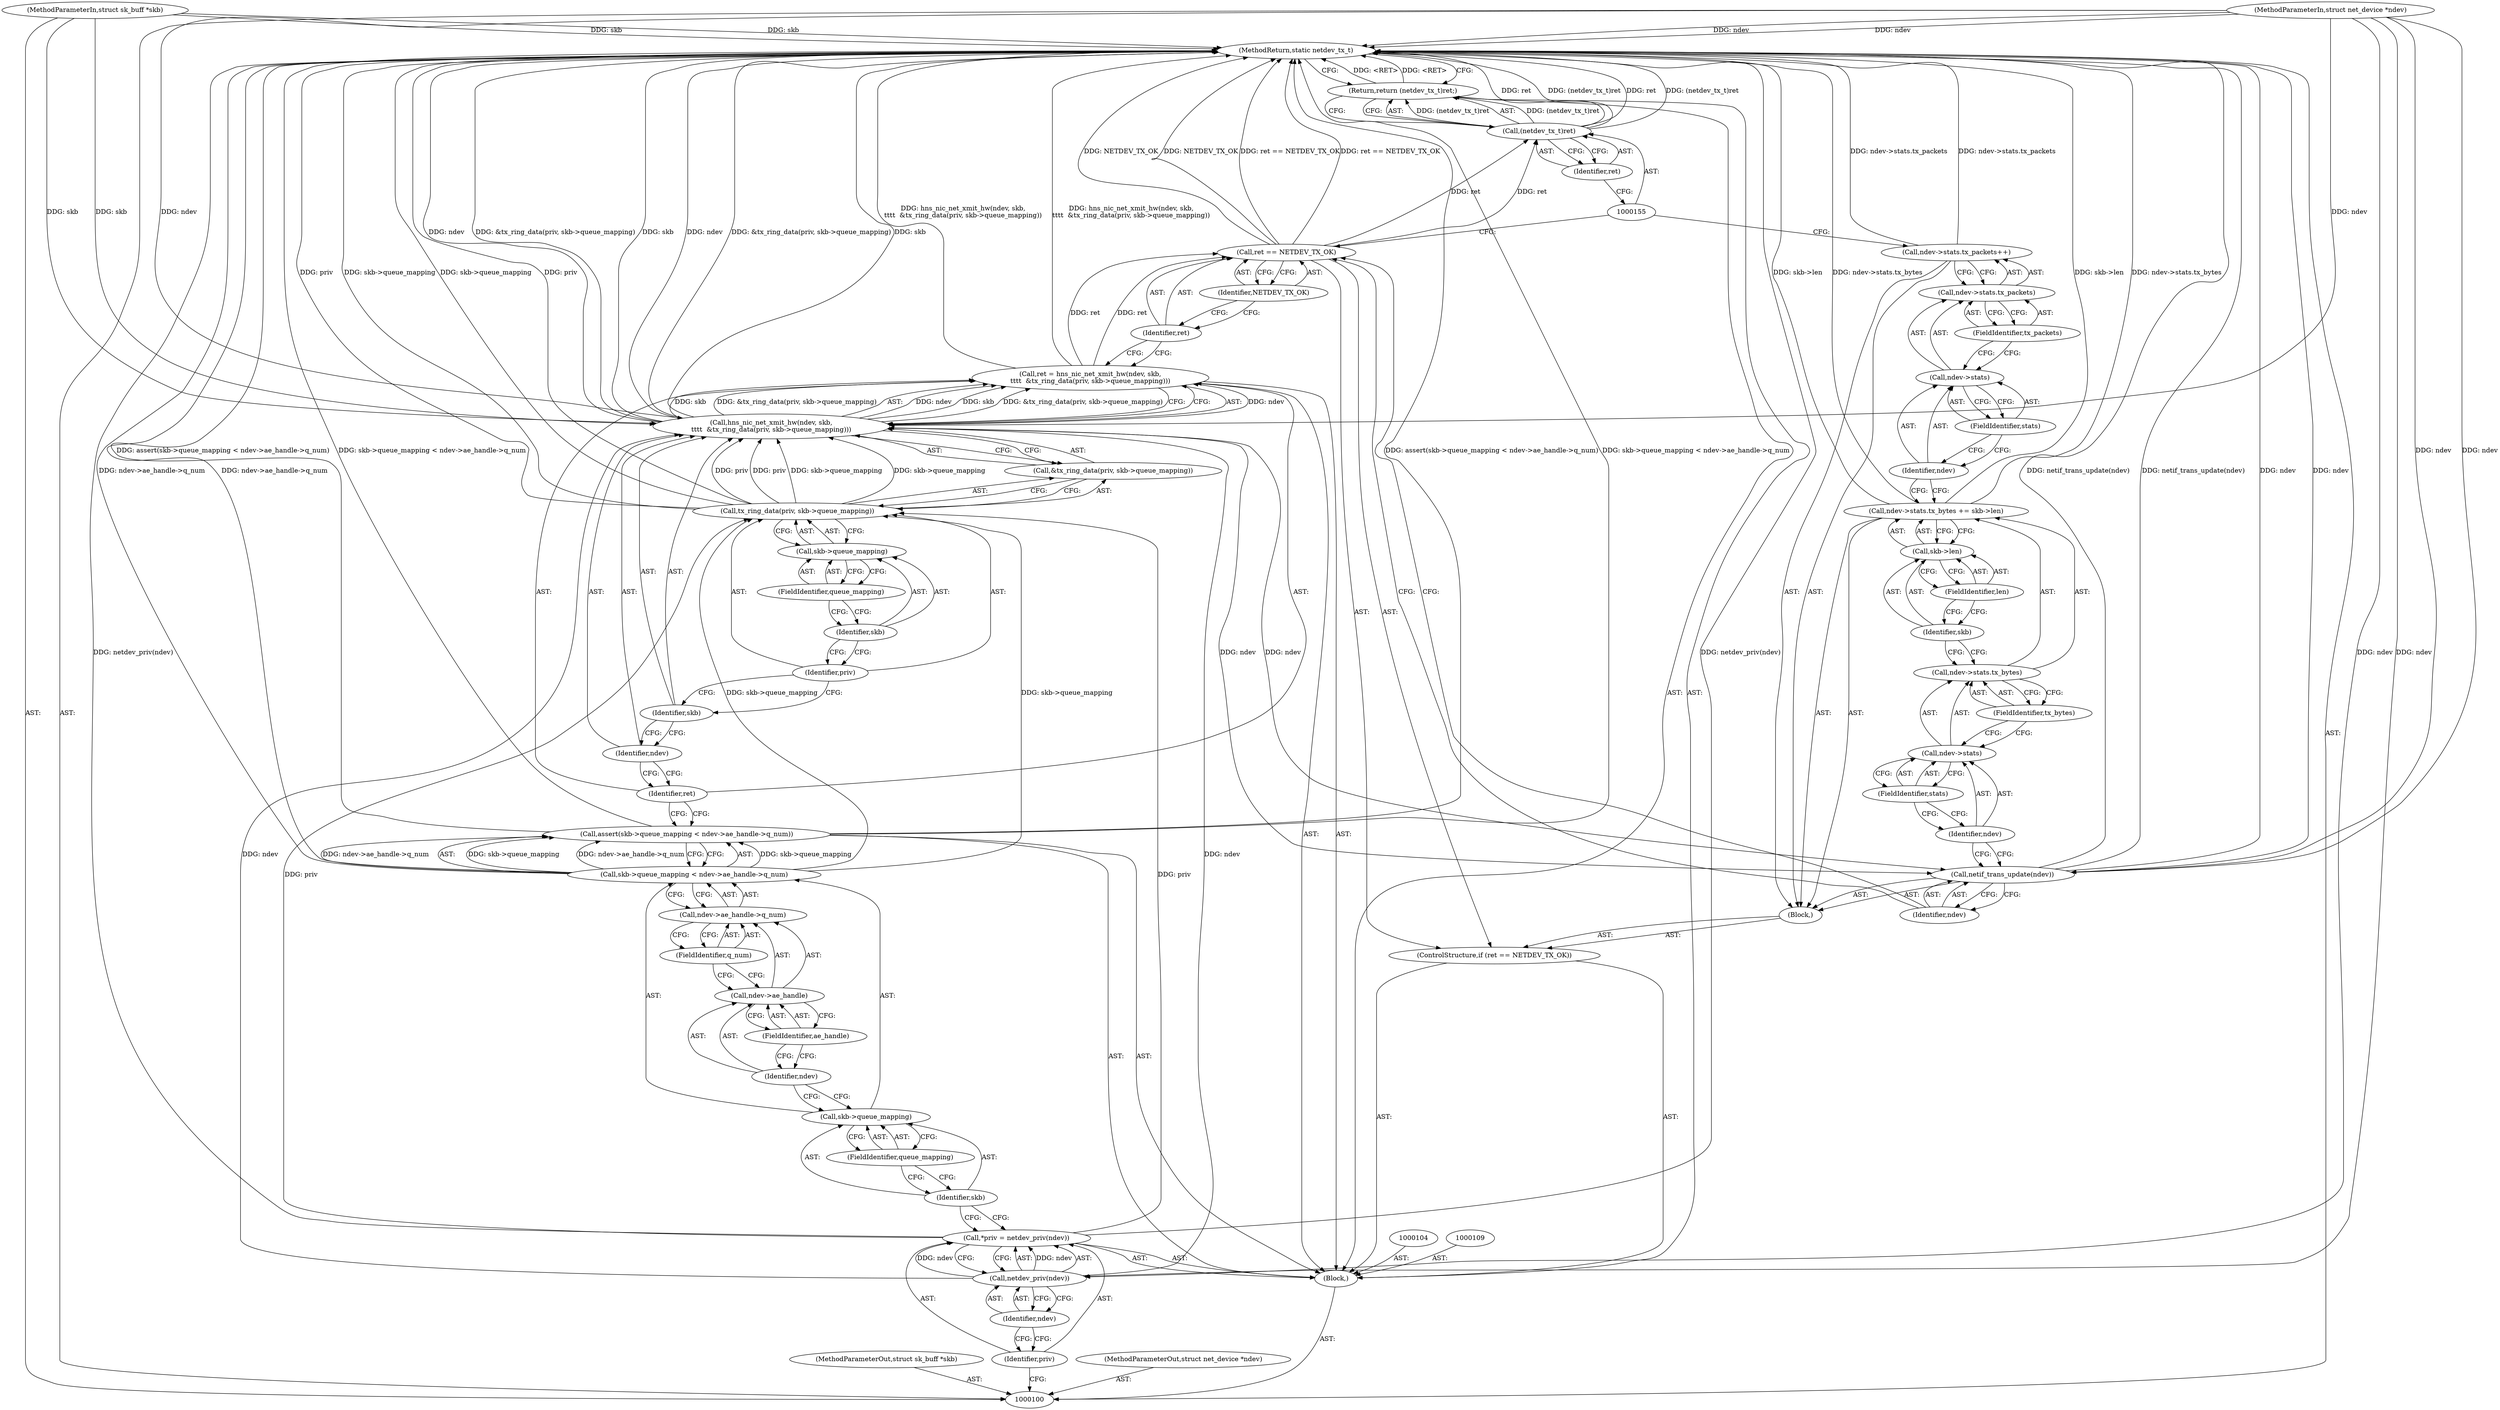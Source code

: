digraph "1_linux_27463ad99f738ed93c7c8b3e2e5bc8c4853a2ff2" {
"1000157" [label="(MethodReturn,static netdev_tx_t)"];
"1000101" [label="(MethodParameterIn,struct sk_buff *skb)"];
"1000232" [label="(MethodParameterOut,struct sk_buff *skb)"];
"1000131" [label="(ControlStructure,if (ret == NETDEV_TX_OK))"];
"1000134" [label="(Identifier,NETDEV_TX_OK)"];
"1000135" [label="(Block,)"];
"1000132" [label="(Call,ret == NETDEV_TX_OK)"];
"1000133" [label="(Identifier,ret)"];
"1000136" [label="(Call,netif_trans_update(ndev))"];
"1000137" [label="(Identifier,ndev)"];
"1000143" [label="(FieldIdentifier,tx_bytes)"];
"1000138" [label="(Call,ndev->stats.tx_bytes += skb->len)"];
"1000139" [label="(Call,ndev->stats.tx_bytes)"];
"1000140" [label="(Call,ndev->stats)"];
"1000141" [label="(Identifier,ndev)"];
"1000144" [label="(Call,skb->len)"];
"1000145" [label="(Identifier,skb)"];
"1000146" [label="(FieldIdentifier,len)"];
"1000142" [label="(FieldIdentifier,stats)"];
"1000152" [label="(FieldIdentifier,tx_packets)"];
"1000147" [label="(Call,ndev->stats.tx_packets++)"];
"1000148" [label="(Call,ndev->stats.tx_packets)"];
"1000149" [label="(Call,ndev->stats)"];
"1000150" [label="(Identifier,ndev)"];
"1000151" [label="(FieldIdentifier,stats)"];
"1000153" [label="(Return,return (netdev_tx_t)ret;)"];
"1000156" [label="(Identifier,ret)"];
"1000154" [label="(Call,(netdev_tx_t)ret)"];
"1000102" [label="(MethodParameterIn,struct net_device *ndev)"];
"1000233" [label="(MethodParameterOut,struct net_device *ndev)"];
"1000103" [label="(Block,)"];
"1000105" [label="(Call,*priv = netdev_priv(ndev))"];
"1000106" [label="(Identifier,priv)"];
"1000107" [label="(Call,netdev_priv(ndev))"];
"1000108" [label="(Identifier,ndev)"];
"1000114" [label="(FieldIdentifier,queue_mapping)"];
"1000110" [label="(Call,assert(skb->queue_mapping < ndev->ae_handle->q_num))"];
"1000115" [label="(Call,ndev->ae_handle->q_num)"];
"1000116" [label="(Call,ndev->ae_handle)"];
"1000117" [label="(Identifier,ndev)"];
"1000118" [label="(FieldIdentifier,ae_handle)"];
"1000119" [label="(FieldIdentifier,q_num)"];
"1000111" [label="(Call,skb->queue_mapping < ndev->ae_handle->q_num)"];
"1000112" [label="(Call,skb->queue_mapping)"];
"1000113" [label="(Identifier,skb)"];
"1000120" [label="(Call,ret = hns_nic_net_xmit_hw(ndev, skb,\n\t\t\t\t  &tx_ring_data(priv, skb->queue_mapping)))"];
"1000121" [label="(Identifier,ret)"];
"1000123" [label="(Identifier,ndev)"];
"1000124" [label="(Identifier,skb)"];
"1000122" [label="(Call,hns_nic_net_xmit_hw(ndev, skb,\n\t\t\t\t  &tx_ring_data(priv, skb->queue_mapping)))"];
"1000127" [label="(Identifier,priv)"];
"1000128" [label="(Call,skb->queue_mapping)"];
"1000129" [label="(Identifier,skb)"];
"1000130" [label="(FieldIdentifier,queue_mapping)"];
"1000125" [label="(Call,&tx_ring_data(priv, skb->queue_mapping))"];
"1000126" [label="(Call,tx_ring_data(priv, skb->queue_mapping))"];
"1000157" -> "1000100"  [label="AST: "];
"1000157" -> "1000153"  [label="CFG: "];
"1000153" -> "1000157"  [label="DDG: <RET>"];
"1000122" -> "1000157"  [label="DDG: &tx_ring_data(priv, skb->queue_mapping)"];
"1000122" -> "1000157"  [label="DDG: skb"];
"1000122" -> "1000157"  [label="DDG: ndev"];
"1000105" -> "1000157"  [label="DDG: netdev_priv(ndev)"];
"1000111" -> "1000157"  [label="DDG: ndev->ae_handle->q_num"];
"1000147" -> "1000157"  [label="DDG: ndev->stats.tx_packets"];
"1000126" -> "1000157"  [label="DDG: priv"];
"1000126" -> "1000157"  [label="DDG: skb->queue_mapping"];
"1000102" -> "1000157"  [label="DDG: ndev"];
"1000154" -> "1000157"  [label="DDG: (netdev_tx_t)ret"];
"1000154" -> "1000157"  [label="DDG: ret"];
"1000136" -> "1000157"  [label="DDG: ndev"];
"1000136" -> "1000157"  [label="DDG: netif_trans_update(ndev)"];
"1000132" -> "1000157"  [label="DDG: ret == NETDEV_TX_OK"];
"1000132" -> "1000157"  [label="DDG: NETDEV_TX_OK"];
"1000138" -> "1000157"  [label="DDG: ndev->stats.tx_bytes"];
"1000138" -> "1000157"  [label="DDG: skb->len"];
"1000101" -> "1000157"  [label="DDG: skb"];
"1000110" -> "1000157"  [label="DDG: assert(skb->queue_mapping < ndev->ae_handle->q_num)"];
"1000110" -> "1000157"  [label="DDG: skb->queue_mapping < ndev->ae_handle->q_num"];
"1000120" -> "1000157"  [label="DDG: hns_nic_net_xmit_hw(ndev, skb,\n\t\t\t\t  &tx_ring_data(priv, skb->queue_mapping))"];
"1000101" -> "1000100"  [label="AST: "];
"1000101" -> "1000157"  [label="DDG: skb"];
"1000101" -> "1000122"  [label="DDG: skb"];
"1000232" -> "1000100"  [label="AST: "];
"1000131" -> "1000103"  [label="AST: "];
"1000132" -> "1000131"  [label="AST: "];
"1000135" -> "1000131"  [label="AST: "];
"1000134" -> "1000132"  [label="AST: "];
"1000134" -> "1000133"  [label="CFG: "];
"1000132" -> "1000134"  [label="CFG: "];
"1000135" -> "1000131"  [label="AST: "];
"1000136" -> "1000135"  [label="AST: "];
"1000138" -> "1000135"  [label="AST: "];
"1000147" -> "1000135"  [label="AST: "];
"1000132" -> "1000131"  [label="AST: "];
"1000132" -> "1000134"  [label="CFG: "];
"1000133" -> "1000132"  [label="AST: "];
"1000134" -> "1000132"  [label="AST: "];
"1000137" -> "1000132"  [label="CFG: "];
"1000155" -> "1000132"  [label="CFG: "];
"1000132" -> "1000157"  [label="DDG: ret == NETDEV_TX_OK"];
"1000132" -> "1000157"  [label="DDG: NETDEV_TX_OK"];
"1000120" -> "1000132"  [label="DDG: ret"];
"1000132" -> "1000154"  [label="DDG: ret"];
"1000133" -> "1000132"  [label="AST: "];
"1000133" -> "1000120"  [label="CFG: "];
"1000134" -> "1000133"  [label="CFG: "];
"1000136" -> "1000135"  [label="AST: "];
"1000136" -> "1000137"  [label="CFG: "];
"1000137" -> "1000136"  [label="AST: "];
"1000141" -> "1000136"  [label="CFG: "];
"1000136" -> "1000157"  [label="DDG: ndev"];
"1000136" -> "1000157"  [label="DDG: netif_trans_update(ndev)"];
"1000122" -> "1000136"  [label="DDG: ndev"];
"1000102" -> "1000136"  [label="DDG: ndev"];
"1000137" -> "1000136"  [label="AST: "];
"1000137" -> "1000132"  [label="CFG: "];
"1000136" -> "1000137"  [label="CFG: "];
"1000143" -> "1000139"  [label="AST: "];
"1000143" -> "1000140"  [label="CFG: "];
"1000139" -> "1000143"  [label="CFG: "];
"1000138" -> "1000135"  [label="AST: "];
"1000138" -> "1000144"  [label="CFG: "];
"1000139" -> "1000138"  [label="AST: "];
"1000144" -> "1000138"  [label="AST: "];
"1000150" -> "1000138"  [label="CFG: "];
"1000138" -> "1000157"  [label="DDG: ndev->stats.tx_bytes"];
"1000138" -> "1000157"  [label="DDG: skb->len"];
"1000139" -> "1000138"  [label="AST: "];
"1000139" -> "1000143"  [label="CFG: "];
"1000140" -> "1000139"  [label="AST: "];
"1000143" -> "1000139"  [label="AST: "];
"1000145" -> "1000139"  [label="CFG: "];
"1000140" -> "1000139"  [label="AST: "];
"1000140" -> "1000142"  [label="CFG: "];
"1000141" -> "1000140"  [label="AST: "];
"1000142" -> "1000140"  [label="AST: "];
"1000143" -> "1000140"  [label="CFG: "];
"1000141" -> "1000140"  [label="AST: "];
"1000141" -> "1000136"  [label="CFG: "];
"1000142" -> "1000141"  [label="CFG: "];
"1000144" -> "1000138"  [label="AST: "];
"1000144" -> "1000146"  [label="CFG: "];
"1000145" -> "1000144"  [label="AST: "];
"1000146" -> "1000144"  [label="AST: "];
"1000138" -> "1000144"  [label="CFG: "];
"1000145" -> "1000144"  [label="AST: "];
"1000145" -> "1000139"  [label="CFG: "];
"1000146" -> "1000145"  [label="CFG: "];
"1000146" -> "1000144"  [label="AST: "];
"1000146" -> "1000145"  [label="CFG: "];
"1000144" -> "1000146"  [label="CFG: "];
"1000142" -> "1000140"  [label="AST: "];
"1000142" -> "1000141"  [label="CFG: "];
"1000140" -> "1000142"  [label="CFG: "];
"1000152" -> "1000148"  [label="AST: "];
"1000152" -> "1000149"  [label="CFG: "];
"1000148" -> "1000152"  [label="CFG: "];
"1000147" -> "1000135"  [label="AST: "];
"1000147" -> "1000148"  [label="CFG: "];
"1000148" -> "1000147"  [label="AST: "];
"1000155" -> "1000147"  [label="CFG: "];
"1000147" -> "1000157"  [label="DDG: ndev->stats.tx_packets"];
"1000148" -> "1000147"  [label="AST: "];
"1000148" -> "1000152"  [label="CFG: "];
"1000149" -> "1000148"  [label="AST: "];
"1000152" -> "1000148"  [label="AST: "];
"1000147" -> "1000148"  [label="CFG: "];
"1000149" -> "1000148"  [label="AST: "];
"1000149" -> "1000151"  [label="CFG: "];
"1000150" -> "1000149"  [label="AST: "];
"1000151" -> "1000149"  [label="AST: "];
"1000152" -> "1000149"  [label="CFG: "];
"1000150" -> "1000149"  [label="AST: "];
"1000150" -> "1000138"  [label="CFG: "];
"1000151" -> "1000150"  [label="CFG: "];
"1000151" -> "1000149"  [label="AST: "];
"1000151" -> "1000150"  [label="CFG: "];
"1000149" -> "1000151"  [label="CFG: "];
"1000153" -> "1000103"  [label="AST: "];
"1000153" -> "1000154"  [label="CFG: "];
"1000154" -> "1000153"  [label="AST: "];
"1000157" -> "1000153"  [label="CFG: "];
"1000153" -> "1000157"  [label="DDG: <RET>"];
"1000154" -> "1000153"  [label="DDG: (netdev_tx_t)ret"];
"1000156" -> "1000154"  [label="AST: "];
"1000156" -> "1000155"  [label="CFG: "];
"1000154" -> "1000156"  [label="CFG: "];
"1000154" -> "1000153"  [label="AST: "];
"1000154" -> "1000156"  [label="CFG: "];
"1000155" -> "1000154"  [label="AST: "];
"1000156" -> "1000154"  [label="AST: "];
"1000153" -> "1000154"  [label="CFG: "];
"1000154" -> "1000157"  [label="DDG: (netdev_tx_t)ret"];
"1000154" -> "1000157"  [label="DDG: ret"];
"1000154" -> "1000153"  [label="DDG: (netdev_tx_t)ret"];
"1000132" -> "1000154"  [label="DDG: ret"];
"1000102" -> "1000100"  [label="AST: "];
"1000102" -> "1000157"  [label="DDG: ndev"];
"1000102" -> "1000107"  [label="DDG: ndev"];
"1000102" -> "1000122"  [label="DDG: ndev"];
"1000102" -> "1000136"  [label="DDG: ndev"];
"1000233" -> "1000100"  [label="AST: "];
"1000103" -> "1000100"  [label="AST: "];
"1000104" -> "1000103"  [label="AST: "];
"1000105" -> "1000103"  [label="AST: "];
"1000109" -> "1000103"  [label="AST: "];
"1000110" -> "1000103"  [label="AST: "];
"1000120" -> "1000103"  [label="AST: "];
"1000131" -> "1000103"  [label="AST: "];
"1000153" -> "1000103"  [label="AST: "];
"1000105" -> "1000103"  [label="AST: "];
"1000105" -> "1000107"  [label="CFG: "];
"1000106" -> "1000105"  [label="AST: "];
"1000107" -> "1000105"  [label="AST: "];
"1000113" -> "1000105"  [label="CFG: "];
"1000105" -> "1000157"  [label="DDG: netdev_priv(ndev)"];
"1000107" -> "1000105"  [label="DDG: ndev"];
"1000105" -> "1000126"  [label="DDG: priv"];
"1000106" -> "1000105"  [label="AST: "];
"1000106" -> "1000100"  [label="CFG: "];
"1000108" -> "1000106"  [label="CFG: "];
"1000107" -> "1000105"  [label="AST: "];
"1000107" -> "1000108"  [label="CFG: "];
"1000108" -> "1000107"  [label="AST: "];
"1000105" -> "1000107"  [label="CFG: "];
"1000107" -> "1000105"  [label="DDG: ndev"];
"1000102" -> "1000107"  [label="DDG: ndev"];
"1000107" -> "1000122"  [label="DDG: ndev"];
"1000108" -> "1000107"  [label="AST: "];
"1000108" -> "1000106"  [label="CFG: "];
"1000107" -> "1000108"  [label="CFG: "];
"1000114" -> "1000112"  [label="AST: "];
"1000114" -> "1000113"  [label="CFG: "];
"1000112" -> "1000114"  [label="CFG: "];
"1000110" -> "1000103"  [label="AST: "];
"1000110" -> "1000111"  [label="CFG: "];
"1000111" -> "1000110"  [label="AST: "];
"1000121" -> "1000110"  [label="CFG: "];
"1000110" -> "1000157"  [label="DDG: assert(skb->queue_mapping < ndev->ae_handle->q_num)"];
"1000110" -> "1000157"  [label="DDG: skb->queue_mapping < ndev->ae_handle->q_num"];
"1000111" -> "1000110"  [label="DDG: skb->queue_mapping"];
"1000111" -> "1000110"  [label="DDG: ndev->ae_handle->q_num"];
"1000115" -> "1000111"  [label="AST: "];
"1000115" -> "1000119"  [label="CFG: "];
"1000116" -> "1000115"  [label="AST: "];
"1000119" -> "1000115"  [label="AST: "];
"1000111" -> "1000115"  [label="CFG: "];
"1000116" -> "1000115"  [label="AST: "];
"1000116" -> "1000118"  [label="CFG: "];
"1000117" -> "1000116"  [label="AST: "];
"1000118" -> "1000116"  [label="AST: "];
"1000119" -> "1000116"  [label="CFG: "];
"1000117" -> "1000116"  [label="AST: "];
"1000117" -> "1000112"  [label="CFG: "];
"1000118" -> "1000117"  [label="CFG: "];
"1000118" -> "1000116"  [label="AST: "];
"1000118" -> "1000117"  [label="CFG: "];
"1000116" -> "1000118"  [label="CFG: "];
"1000119" -> "1000115"  [label="AST: "];
"1000119" -> "1000116"  [label="CFG: "];
"1000115" -> "1000119"  [label="CFG: "];
"1000111" -> "1000110"  [label="AST: "];
"1000111" -> "1000115"  [label="CFG: "];
"1000112" -> "1000111"  [label="AST: "];
"1000115" -> "1000111"  [label="AST: "];
"1000110" -> "1000111"  [label="CFG: "];
"1000111" -> "1000157"  [label="DDG: ndev->ae_handle->q_num"];
"1000111" -> "1000110"  [label="DDG: skb->queue_mapping"];
"1000111" -> "1000110"  [label="DDG: ndev->ae_handle->q_num"];
"1000111" -> "1000126"  [label="DDG: skb->queue_mapping"];
"1000112" -> "1000111"  [label="AST: "];
"1000112" -> "1000114"  [label="CFG: "];
"1000113" -> "1000112"  [label="AST: "];
"1000114" -> "1000112"  [label="AST: "];
"1000117" -> "1000112"  [label="CFG: "];
"1000113" -> "1000112"  [label="AST: "];
"1000113" -> "1000105"  [label="CFG: "];
"1000114" -> "1000113"  [label="CFG: "];
"1000120" -> "1000103"  [label="AST: "];
"1000120" -> "1000122"  [label="CFG: "];
"1000121" -> "1000120"  [label="AST: "];
"1000122" -> "1000120"  [label="AST: "];
"1000133" -> "1000120"  [label="CFG: "];
"1000120" -> "1000157"  [label="DDG: hns_nic_net_xmit_hw(ndev, skb,\n\t\t\t\t  &tx_ring_data(priv, skb->queue_mapping))"];
"1000122" -> "1000120"  [label="DDG: ndev"];
"1000122" -> "1000120"  [label="DDG: skb"];
"1000122" -> "1000120"  [label="DDG: &tx_ring_data(priv, skb->queue_mapping)"];
"1000120" -> "1000132"  [label="DDG: ret"];
"1000121" -> "1000120"  [label="AST: "];
"1000121" -> "1000110"  [label="CFG: "];
"1000123" -> "1000121"  [label="CFG: "];
"1000123" -> "1000122"  [label="AST: "];
"1000123" -> "1000121"  [label="CFG: "];
"1000124" -> "1000123"  [label="CFG: "];
"1000124" -> "1000122"  [label="AST: "];
"1000124" -> "1000123"  [label="CFG: "];
"1000127" -> "1000124"  [label="CFG: "];
"1000122" -> "1000120"  [label="AST: "];
"1000122" -> "1000125"  [label="CFG: "];
"1000123" -> "1000122"  [label="AST: "];
"1000124" -> "1000122"  [label="AST: "];
"1000125" -> "1000122"  [label="AST: "];
"1000120" -> "1000122"  [label="CFG: "];
"1000122" -> "1000157"  [label="DDG: &tx_ring_data(priv, skb->queue_mapping)"];
"1000122" -> "1000157"  [label="DDG: skb"];
"1000122" -> "1000157"  [label="DDG: ndev"];
"1000122" -> "1000120"  [label="DDG: ndev"];
"1000122" -> "1000120"  [label="DDG: skb"];
"1000122" -> "1000120"  [label="DDG: &tx_ring_data(priv, skb->queue_mapping)"];
"1000107" -> "1000122"  [label="DDG: ndev"];
"1000102" -> "1000122"  [label="DDG: ndev"];
"1000101" -> "1000122"  [label="DDG: skb"];
"1000126" -> "1000122"  [label="DDG: priv"];
"1000126" -> "1000122"  [label="DDG: skb->queue_mapping"];
"1000122" -> "1000136"  [label="DDG: ndev"];
"1000127" -> "1000126"  [label="AST: "];
"1000127" -> "1000124"  [label="CFG: "];
"1000129" -> "1000127"  [label="CFG: "];
"1000128" -> "1000126"  [label="AST: "];
"1000128" -> "1000130"  [label="CFG: "];
"1000129" -> "1000128"  [label="AST: "];
"1000130" -> "1000128"  [label="AST: "];
"1000126" -> "1000128"  [label="CFG: "];
"1000129" -> "1000128"  [label="AST: "];
"1000129" -> "1000127"  [label="CFG: "];
"1000130" -> "1000129"  [label="CFG: "];
"1000130" -> "1000128"  [label="AST: "];
"1000130" -> "1000129"  [label="CFG: "];
"1000128" -> "1000130"  [label="CFG: "];
"1000125" -> "1000122"  [label="AST: "];
"1000125" -> "1000126"  [label="CFG: "];
"1000126" -> "1000125"  [label="AST: "];
"1000122" -> "1000125"  [label="CFG: "];
"1000126" -> "1000125"  [label="AST: "];
"1000126" -> "1000128"  [label="CFG: "];
"1000127" -> "1000126"  [label="AST: "];
"1000128" -> "1000126"  [label="AST: "];
"1000125" -> "1000126"  [label="CFG: "];
"1000126" -> "1000157"  [label="DDG: priv"];
"1000126" -> "1000157"  [label="DDG: skb->queue_mapping"];
"1000126" -> "1000122"  [label="DDG: priv"];
"1000126" -> "1000122"  [label="DDG: skb->queue_mapping"];
"1000105" -> "1000126"  [label="DDG: priv"];
"1000111" -> "1000126"  [label="DDG: skb->queue_mapping"];
}
